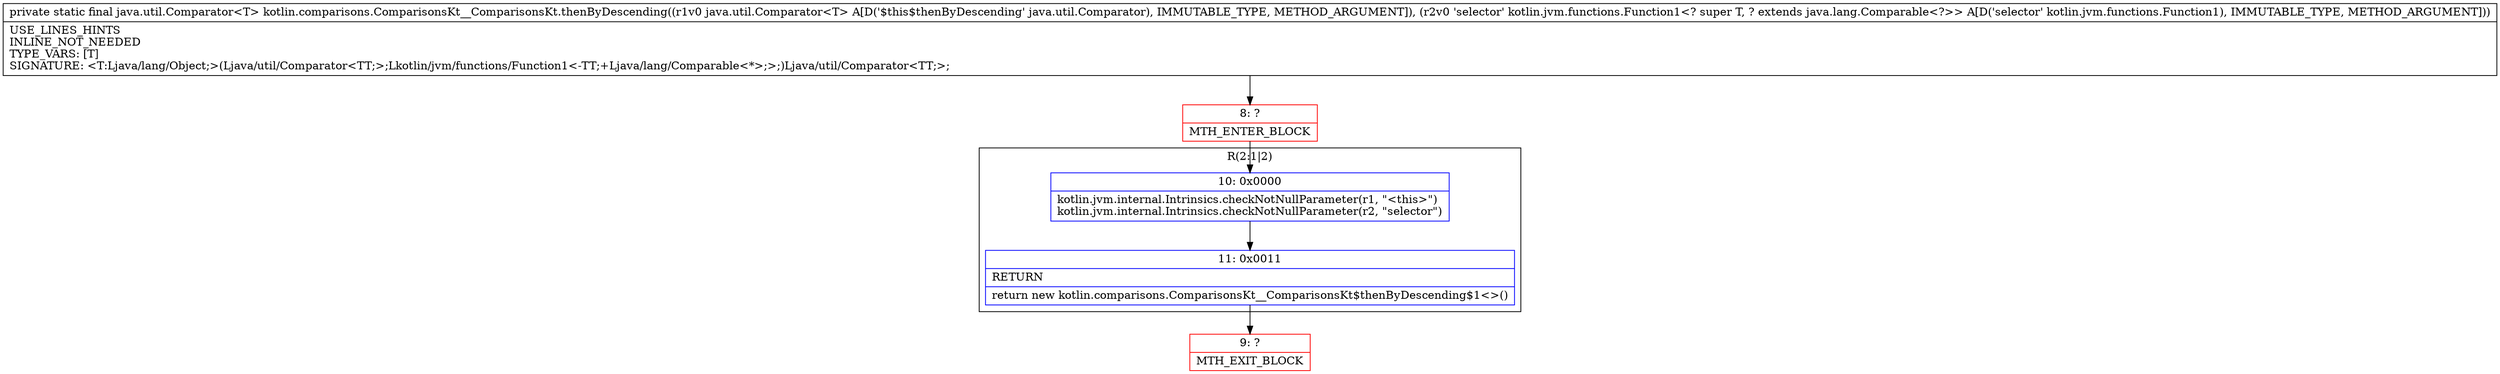 digraph "CFG forkotlin.comparisons.ComparisonsKt__ComparisonsKt.thenByDescending(Ljava\/util\/Comparator;Lkotlin\/jvm\/functions\/Function1;)Ljava\/util\/Comparator;" {
subgraph cluster_Region_1655075356 {
label = "R(2:1|2)";
node [shape=record,color=blue];
Node_10 [shape=record,label="{10\:\ 0x0000|kotlin.jvm.internal.Intrinsics.checkNotNullParameter(r1, \"\<this\>\")\lkotlin.jvm.internal.Intrinsics.checkNotNullParameter(r2, \"selector\")\l}"];
Node_11 [shape=record,label="{11\:\ 0x0011|RETURN\l|return new kotlin.comparisons.ComparisonsKt__ComparisonsKt$thenByDescending$1\<\>()\l}"];
}
Node_8 [shape=record,color=red,label="{8\:\ ?|MTH_ENTER_BLOCK\l}"];
Node_9 [shape=record,color=red,label="{9\:\ ?|MTH_EXIT_BLOCK\l}"];
MethodNode[shape=record,label="{private static final java.util.Comparator\<T\> kotlin.comparisons.ComparisonsKt__ComparisonsKt.thenByDescending((r1v0 java.util.Comparator\<T\> A[D('$this$thenByDescending' java.util.Comparator), IMMUTABLE_TYPE, METHOD_ARGUMENT]), (r2v0 'selector' kotlin.jvm.functions.Function1\<? super T, ? extends java.lang.Comparable\<?\>\> A[D('selector' kotlin.jvm.functions.Function1), IMMUTABLE_TYPE, METHOD_ARGUMENT]))  | USE_LINES_HINTS\lINLINE_NOT_NEEDED\lTYPE_VARS: [T]\lSIGNATURE: \<T:Ljava\/lang\/Object;\>(Ljava\/util\/Comparator\<TT;\>;Lkotlin\/jvm\/functions\/Function1\<\-TT;+Ljava\/lang\/Comparable\<*\>;\>;)Ljava\/util\/Comparator\<TT;\>;\l}"];
MethodNode -> Node_8;Node_10 -> Node_11;
Node_11 -> Node_9;
Node_8 -> Node_10;
}

